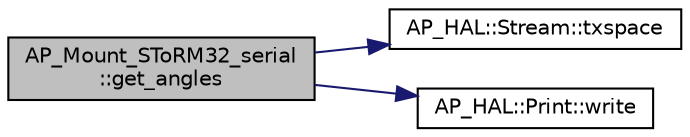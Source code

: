 digraph "AP_Mount_SToRM32_serial::get_angles"
{
 // INTERACTIVE_SVG=YES
  edge [fontname="Helvetica",fontsize="10",labelfontname="Helvetica",labelfontsize="10"];
  node [fontname="Helvetica",fontsize="10",shape=record];
  rankdir="LR";
  Node1 [label="AP_Mount_SToRM32_serial\l::get_angles",height=0.2,width=0.4,color="black", fillcolor="grey75", style="filled", fontcolor="black"];
  Node1 -> Node2 [color="midnightblue",fontsize="10",style="solid",fontname="Helvetica"];
  Node2 [label="AP_HAL::Stream::txspace",height=0.2,width=0.4,color="black", fillcolor="white", style="filled",URL="$classAP__HAL_1_1Stream.html#a1768308e013072eb91ecf0ccdc171da6"];
  Node1 -> Node3 [color="midnightblue",fontsize="10",style="solid",fontname="Helvetica"];
  Node3 [label="AP_HAL::Print::write",height=0.2,width=0.4,color="black", fillcolor="white", style="filled",URL="$classAP__HAL_1_1Print.html#acc65391952a43334f8f5c9bef341f501"];
}
